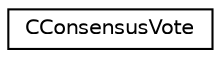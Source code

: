 digraph "Graphical Class Hierarchy"
{
  edge [fontname="Helvetica",fontsize="10",labelfontname="Helvetica",labelfontsize="10"];
  node [fontname="Helvetica",fontsize="10",shape=record];
  rankdir="LR";
  Node0 [label="CConsensusVote",height=0.2,width=0.4,color="black", fillcolor="white", style="filled",URL="$dc/da2/class_c_consensus_vote.html"];
}
